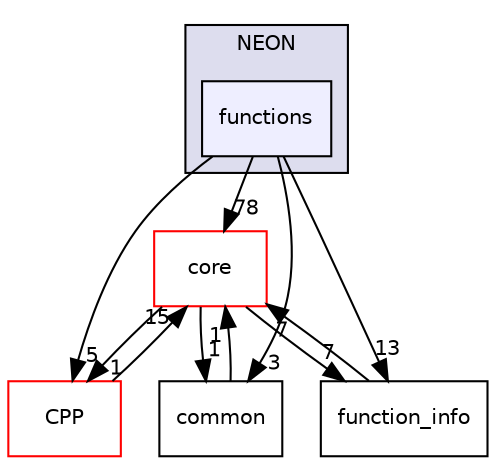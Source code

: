 digraph "arm_compute/runtime/NEON/functions" {
  compound=true
  node [ fontsize="10", fontname="Helvetica"];
  edge [ labelfontsize="10", labelfontname="Helvetica"];
  subgraph clusterdir_65e289039e1347f87d412b0a1b1a312c {
    graph [ bgcolor="#ddddee", pencolor="black", label="NEON" fontname="Helvetica", fontsize="10", URL="dir_65e289039e1347f87d412b0a1b1a312c.xhtml"]
  dir_345bd7154d1542d1e03fd2836959a19d [shape=box, label="functions", style="filled", fillcolor="#eeeeff", pencolor="black", URL="dir_345bd7154d1542d1e03fd2836959a19d.xhtml"];
  }
  dir_1fb090f0c6070330bfaccc4236d3ca0d [shape=box label="core" fillcolor="white" style="filled" color="red" URL="dir_1fb090f0c6070330bfaccc4236d3ca0d.xhtml"];
  dir_b496024afd63bafbf4e8da80d7d3a81a [shape=box label="CPP" fillcolor="white" style="filled" color="red" URL="dir_b496024afd63bafbf4e8da80d7d3a81a.xhtml"];
  dir_b9621ae687ab229876c54f8c2df20e15 [shape=box label="common" URL="dir_b9621ae687ab229876c54f8c2df20e15.xhtml"];
  dir_c9636d973c877190ddc5121fa1f43c4f [shape=box label="function_info" URL="dir_c9636d973c877190ddc5121fa1f43c4f.xhtml"];
  dir_345bd7154d1542d1e03fd2836959a19d->dir_1fb090f0c6070330bfaccc4236d3ca0d [headlabel="78", labeldistance=1.5 headhref="dir_000075_000001.xhtml"];
  dir_345bd7154d1542d1e03fd2836959a19d->dir_b496024afd63bafbf4e8da80d7d3a81a [headlabel="5", labeldistance=1.5 headhref="dir_000075_000072.xhtml"];
  dir_345bd7154d1542d1e03fd2836959a19d->dir_b9621ae687ab229876c54f8c2df20e15 [headlabel="3", labeldistance=1.5 headhref="dir_000075_000071.xhtml"];
  dir_345bd7154d1542d1e03fd2836959a19d->dir_c9636d973c877190ddc5121fa1f43c4f [headlabel="13", labeldistance=1.5 headhref="dir_000075_000061.xhtml"];
  dir_b496024afd63bafbf4e8da80d7d3a81a->dir_1fb090f0c6070330bfaccc4236d3ca0d [headlabel="15", labeldistance=1.5 headhref="dir_000072_000001.xhtml"];
  dir_c9636d973c877190ddc5121fa1f43c4f->dir_1fb090f0c6070330bfaccc4236d3ca0d [headlabel="7", labeldistance=1.5 headhref="dir_000061_000001.xhtml"];
  dir_1fb090f0c6070330bfaccc4236d3ca0d->dir_c9636d973c877190ddc5121fa1f43c4f [headlabel="7", labeldistance=1.5 headhref="dir_000001_000061.xhtml"];
  dir_1fb090f0c6070330bfaccc4236d3ca0d->dir_b496024afd63bafbf4e8da80d7d3a81a [headlabel="1", labeldistance=1.5 headhref="dir_000001_000072.xhtml"];
  dir_1fb090f0c6070330bfaccc4236d3ca0d->dir_b9621ae687ab229876c54f8c2df20e15 [headlabel="1", labeldistance=1.5 headhref="dir_000001_000071.xhtml"];
  dir_b9621ae687ab229876c54f8c2df20e15->dir_1fb090f0c6070330bfaccc4236d3ca0d [headlabel="1", labeldistance=1.5 headhref="dir_000071_000001.xhtml"];
}
